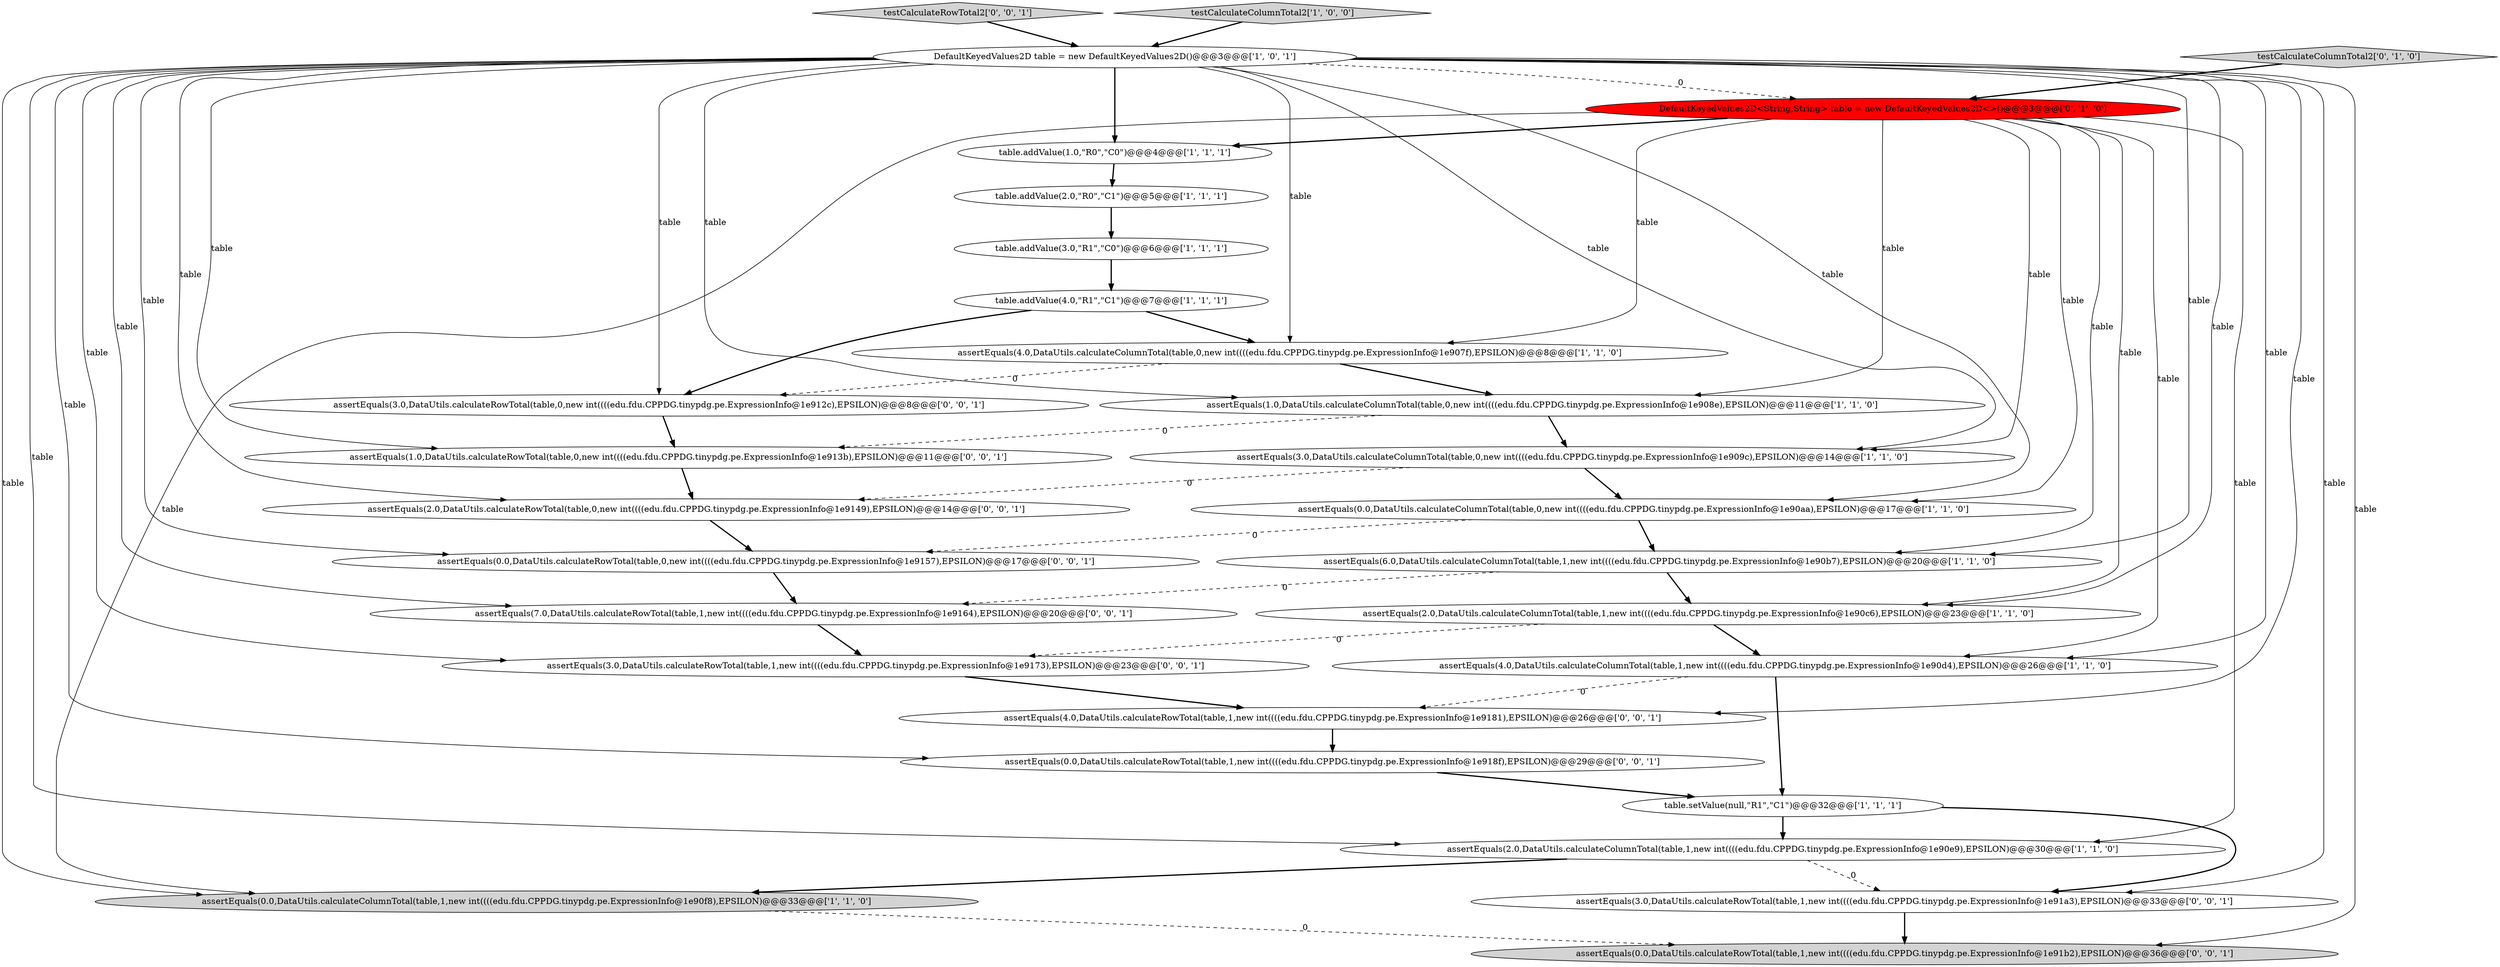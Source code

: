 digraph {
20 [style = filled, label = "assertEquals(3.0,DataUtils.calculateRowTotal(table,1,new int((((edu.fdu.CPPDG.tinypdg.pe.ExpressionInfo@1e91a3),EPSILON)@@@33@@@['0', '0', '1']", fillcolor = white, shape = ellipse image = "AAA0AAABBB3BBB"];
2 [style = filled, label = "assertEquals(1.0,DataUtils.calculateColumnTotal(table,0,new int((((edu.fdu.CPPDG.tinypdg.pe.ExpressionInfo@1e908e),EPSILON)@@@11@@@['1', '1', '0']", fillcolor = white, shape = ellipse image = "AAA0AAABBB1BBB"];
22 [style = filled, label = "assertEquals(4.0,DataUtils.calculateRowTotal(table,1,new int((((edu.fdu.CPPDG.tinypdg.pe.ExpressionInfo@1e9181),EPSILON)@@@26@@@['0', '0', '1']", fillcolor = white, shape = ellipse image = "AAA0AAABBB3BBB"];
18 [style = filled, label = "assertEquals(0.0,DataUtils.calculateRowTotal(table,1,new int((((edu.fdu.CPPDG.tinypdg.pe.ExpressionInfo@1e918f),EPSILON)@@@29@@@['0', '0', '1']", fillcolor = white, shape = ellipse image = "AAA0AAABBB3BBB"];
13 [style = filled, label = "assertEquals(3.0,DataUtils.calculateColumnTotal(table,0,new int((((edu.fdu.CPPDG.tinypdg.pe.ExpressionInfo@1e909c),EPSILON)@@@14@@@['1', '1', '0']", fillcolor = white, shape = ellipse image = "AAA0AAABBB1BBB"];
27 [style = filled, label = "testCalculateRowTotal2['0', '0', '1']", fillcolor = lightgray, shape = diamond image = "AAA0AAABBB3BBB"];
15 [style = filled, label = "assertEquals(2.0,DataUtils.calculateColumnTotal(table,1,new int((((edu.fdu.CPPDG.tinypdg.pe.ExpressionInfo@1e90e9),EPSILON)@@@30@@@['1', '1', '0']", fillcolor = white, shape = ellipse image = "AAA0AAABBB1BBB"];
17 [style = filled, label = "testCalculateColumnTotal2['0', '1', '0']", fillcolor = lightgray, shape = diamond image = "AAA0AAABBB2BBB"];
11 [style = filled, label = "table.addValue(3.0,\"R1\",\"C0\")@@@6@@@['1', '1', '1']", fillcolor = white, shape = ellipse image = "AAA0AAABBB1BBB"];
6 [style = filled, label = "assertEquals(4.0,DataUtils.calculateColumnTotal(table,0,new int((((edu.fdu.CPPDG.tinypdg.pe.ExpressionInfo@1e907f),EPSILON)@@@8@@@['1', '1', '0']", fillcolor = white, shape = ellipse image = "AAA0AAABBB1BBB"];
16 [style = filled, label = "DefaultKeyedValues2D<String,String> table = new DefaultKeyedValues2D<>()@@@3@@@['0', '1', '0']", fillcolor = red, shape = ellipse image = "AAA1AAABBB2BBB"];
1 [style = filled, label = "DefaultKeyedValues2D table = new DefaultKeyedValues2D()@@@3@@@['1', '0', '1']", fillcolor = white, shape = ellipse image = "AAA0AAABBB1BBB"];
9 [style = filled, label = "assertEquals(6.0,DataUtils.calculateColumnTotal(table,1,new int((((edu.fdu.CPPDG.tinypdg.pe.ExpressionInfo@1e90b7),EPSILON)@@@20@@@['1', '1', '0']", fillcolor = white, shape = ellipse image = "AAA0AAABBB1BBB"];
7 [style = filled, label = "assertEquals(0.0,DataUtils.calculateColumnTotal(table,0,new int((((edu.fdu.CPPDG.tinypdg.pe.ExpressionInfo@1e90aa),EPSILON)@@@17@@@['1', '1', '0']", fillcolor = white, shape = ellipse image = "AAA0AAABBB1BBB"];
3 [style = filled, label = "testCalculateColumnTotal2['1', '0', '0']", fillcolor = lightgray, shape = diamond image = "AAA0AAABBB1BBB"];
28 [style = filled, label = "assertEquals(3.0,DataUtils.calculateRowTotal(table,0,new int((((edu.fdu.CPPDG.tinypdg.pe.ExpressionInfo@1e912c),EPSILON)@@@8@@@['0', '0', '1']", fillcolor = white, shape = ellipse image = "AAA0AAABBB3BBB"];
14 [style = filled, label = "assertEquals(2.0,DataUtils.calculateColumnTotal(table,1,new int((((edu.fdu.CPPDG.tinypdg.pe.ExpressionInfo@1e90c6),EPSILON)@@@23@@@['1', '1', '0']", fillcolor = white, shape = ellipse image = "AAA0AAABBB1BBB"];
21 [style = filled, label = "assertEquals(2.0,DataUtils.calculateRowTotal(table,0,new int((((edu.fdu.CPPDG.tinypdg.pe.ExpressionInfo@1e9149),EPSILON)@@@14@@@['0', '0', '1']", fillcolor = white, shape = ellipse image = "AAA0AAABBB3BBB"];
23 [style = filled, label = "assertEquals(0.0,DataUtils.calculateRowTotal(table,1,new int((((edu.fdu.CPPDG.tinypdg.pe.ExpressionInfo@1e91b2),EPSILON)@@@36@@@['0', '0', '1']", fillcolor = lightgray, shape = ellipse image = "AAA0AAABBB3BBB"];
5 [style = filled, label = "assertEquals(0.0,DataUtils.calculateColumnTotal(table,1,new int((((edu.fdu.CPPDG.tinypdg.pe.ExpressionInfo@1e90f8),EPSILON)@@@33@@@['1', '1', '0']", fillcolor = lightgray, shape = ellipse image = "AAA0AAABBB1BBB"];
25 [style = filled, label = "assertEquals(0.0,DataUtils.calculateRowTotal(table,0,new int((((edu.fdu.CPPDG.tinypdg.pe.ExpressionInfo@1e9157),EPSILON)@@@17@@@['0', '0', '1']", fillcolor = white, shape = ellipse image = "AAA0AAABBB3BBB"];
19 [style = filled, label = "assertEquals(1.0,DataUtils.calculateRowTotal(table,0,new int((((edu.fdu.CPPDG.tinypdg.pe.ExpressionInfo@1e913b),EPSILON)@@@11@@@['0', '0', '1']", fillcolor = white, shape = ellipse image = "AAA0AAABBB3BBB"];
24 [style = filled, label = "assertEquals(7.0,DataUtils.calculateRowTotal(table,1,new int((((edu.fdu.CPPDG.tinypdg.pe.ExpressionInfo@1e9164),EPSILON)@@@20@@@['0', '0', '1']", fillcolor = white, shape = ellipse image = "AAA0AAABBB3BBB"];
26 [style = filled, label = "assertEquals(3.0,DataUtils.calculateRowTotal(table,1,new int((((edu.fdu.CPPDG.tinypdg.pe.ExpressionInfo@1e9173),EPSILON)@@@23@@@['0', '0', '1']", fillcolor = white, shape = ellipse image = "AAA0AAABBB3BBB"];
10 [style = filled, label = "table.addValue(1.0,\"R0\",\"C0\")@@@4@@@['1', '1', '1']", fillcolor = white, shape = ellipse image = "AAA0AAABBB1BBB"];
8 [style = filled, label = "table.addValue(4.0,\"R1\",\"C1\")@@@7@@@['1', '1', '1']", fillcolor = white, shape = ellipse image = "AAA0AAABBB1BBB"];
12 [style = filled, label = "assertEquals(4.0,DataUtils.calculateColumnTotal(table,1,new int((((edu.fdu.CPPDG.tinypdg.pe.ExpressionInfo@1e90d4),EPSILON)@@@26@@@['1', '1', '0']", fillcolor = white, shape = ellipse image = "AAA0AAABBB1BBB"];
4 [style = filled, label = "table.addValue(2.0,\"R0\",\"C1\")@@@5@@@['1', '1', '1']", fillcolor = white, shape = ellipse image = "AAA0AAABBB1BBB"];
0 [style = filled, label = "table.setValue(null,\"R1\",\"C1\")@@@32@@@['1', '1', '1']", fillcolor = white, shape = ellipse image = "AAA0AAABBB1BBB"];
1->13 [style = solid, label="table"];
1->20 [style = solid, label="table"];
8->28 [style = bold, label=""];
16->15 [style = solid, label="table"];
27->1 [style = bold, label=""];
2->19 [style = dashed, label="0"];
15->20 [style = dashed, label="0"];
1->5 [style = solid, label="table"];
1->21 [style = solid, label="table"];
3->1 [style = bold, label=""];
9->24 [style = dashed, label="0"];
16->10 [style = bold, label=""];
1->14 [style = solid, label="table"];
16->14 [style = solid, label="table"];
5->23 [style = dashed, label="0"];
1->7 [style = solid, label="table"];
16->5 [style = solid, label="table"];
1->19 [style = solid, label="table"];
1->26 [style = solid, label="table"];
1->15 [style = solid, label="table"];
16->13 [style = solid, label="table"];
8->6 [style = bold, label=""];
21->25 [style = bold, label=""];
12->0 [style = bold, label=""];
1->6 [style = solid, label="table"];
16->12 [style = solid, label="table"];
1->25 [style = solid, label="table"];
0->15 [style = bold, label=""];
1->24 [style = solid, label="table"];
15->5 [style = bold, label=""];
26->22 [style = bold, label=""];
14->26 [style = dashed, label="0"];
2->13 [style = bold, label=""];
6->2 [style = bold, label=""];
1->22 [style = solid, label="table"];
7->9 [style = bold, label=""];
25->24 [style = bold, label=""];
24->26 [style = bold, label=""];
16->6 [style = solid, label="table"];
6->28 [style = dashed, label="0"];
22->18 [style = bold, label=""];
13->21 [style = dashed, label="0"];
20->23 [style = bold, label=""];
1->2 [style = solid, label="table"];
13->7 [style = bold, label=""];
16->9 [style = solid, label="table"];
1->16 [style = dashed, label="0"];
14->12 [style = bold, label=""];
12->22 [style = dashed, label="0"];
28->19 [style = bold, label=""];
9->14 [style = bold, label=""];
10->4 [style = bold, label=""];
16->2 [style = solid, label="table"];
7->25 [style = dashed, label="0"];
1->23 [style = solid, label="table"];
11->8 [style = bold, label=""];
0->20 [style = bold, label=""];
1->18 [style = solid, label="table"];
4->11 [style = bold, label=""];
1->9 [style = solid, label="table"];
1->10 [style = bold, label=""];
1->12 [style = solid, label="table"];
16->7 [style = solid, label="table"];
18->0 [style = bold, label=""];
17->16 [style = bold, label=""];
1->28 [style = solid, label="table"];
19->21 [style = bold, label=""];
}
